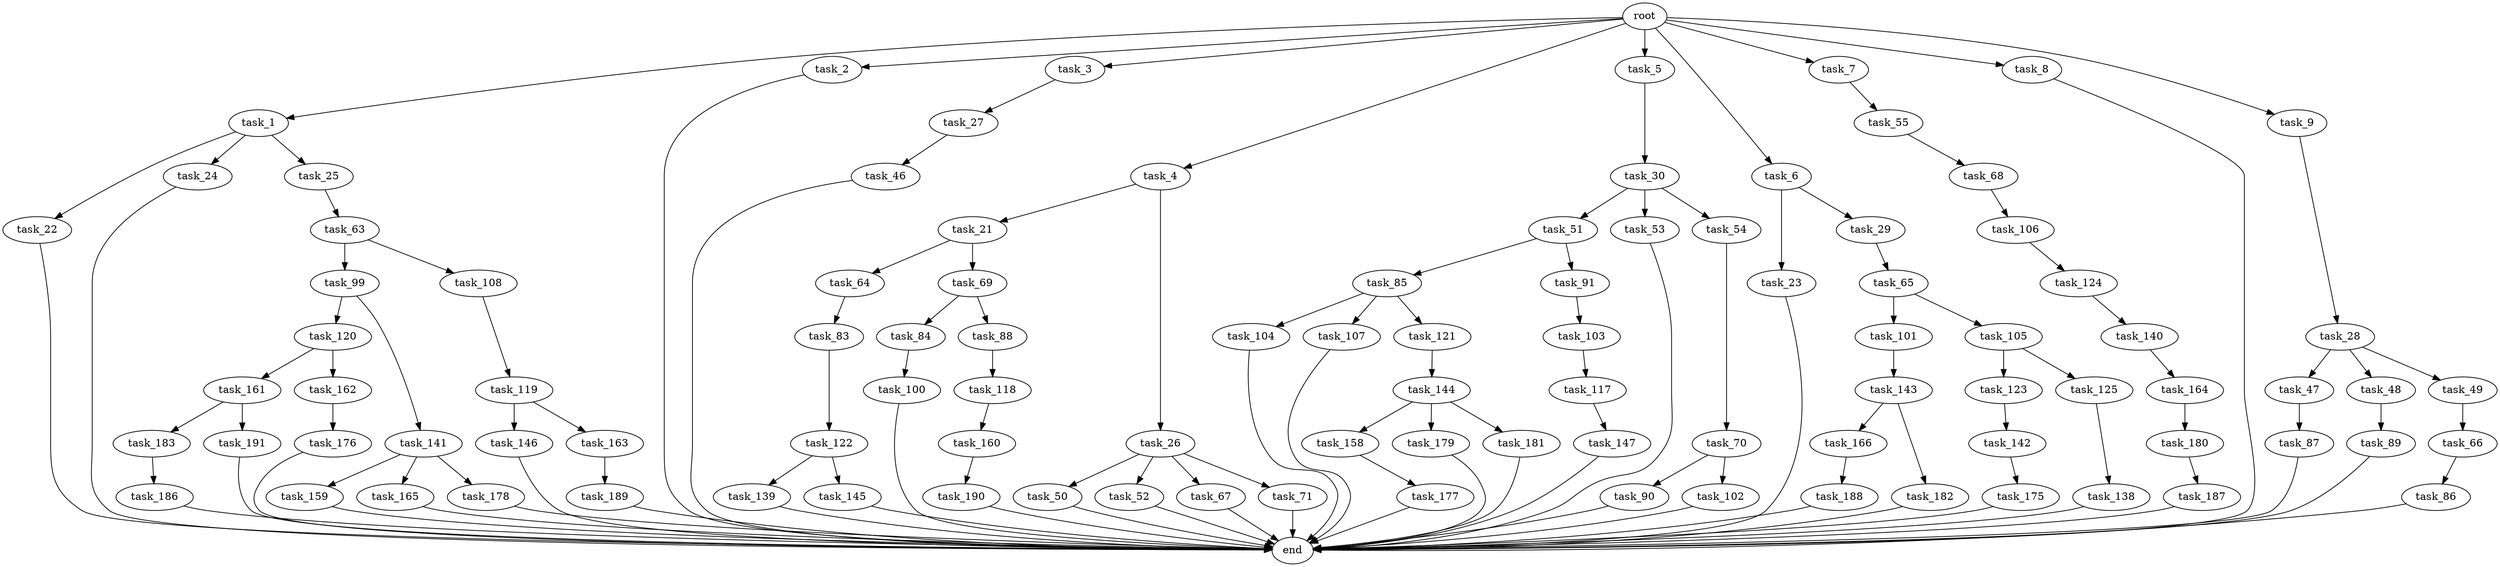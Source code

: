 digraph G {
  root [size="0.000000"];
  task_1 [size="1.024000"];
  task_2 [size="1.024000"];
  task_3 [size="1.024000"];
  task_4 [size="1.024000"];
  task_5 [size="1.024000"];
  task_6 [size="1.024000"];
  task_7 [size="1.024000"];
  task_8 [size="1.024000"];
  task_9 [size="1.024000"];
  task_21 [size="309237645.312000"];
  task_22 [size="420906795.008000"];
  task_23 [size="858993459.200000"];
  task_24 [size="420906795.008000"];
  task_25 [size="420906795.008000"];
  task_26 [size="309237645.312000"];
  task_27 [size="214748364.800000"];
  task_28 [size="137438953.472000"];
  task_29 [size="858993459.200000"];
  task_30 [size="420906795.008000"];
  task_46 [size="77309411.328000"];
  task_47 [size="695784701.952000"];
  task_48 [size="695784701.952000"];
  task_49 [size="695784701.952000"];
  task_50 [size="420906795.008000"];
  task_51 [size="695784701.952000"];
  task_52 [size="420906795.008000"];
  task_53 [size="695784701.952000"];
  task_54 [size="695784701.952000"];
  task_55 [size="77309411.328000"];
  task_63 [size="309237645.312000"];
  task_64 [size="695784701.952000"];
  task_65 [size="309237645.312000"];
  task_66 [size="34359738.368000"];
  task_67 [size="420906795.008000"];
  task_68 [size="77309411.328000"];
  task_69 [size="695784701.952000"];
  task_70 [size="695784701.952000"];
  task_71 [size="420906795.008000"];
  task_83 [size="77309411.328000"];
  task_84 [size="77309411.328000"];
  task_85 [size="77309411.328000"];
  task_86 [size="549755813.888000"];
  task_87 [size="34359738.368000"];
  task_88 [size="77309411.328000"];
  task_89 [size="77309411.328000"];
  task_90 [size="309237645.312000"];
  task_91 [size="77309411.328000"];
  task_99 [size="77309411.328000"];
  task_100 [size="420906795.008000"];
  task_101 [size="309237645.312000"];
  task_102 [size="309237645.312000"];
  task_103 [size="858993459.200000"];
  task_104 [size="309237645.312000"];
  task_105 [size="309237645.312000"];
  task_106 [size="695784701.952000"];
  task_107 [size="309237645.312000"];
  task_108 [size="77309411.328000"];
  task_117 [size="309237645.312000"];
  task_118 [size="214748364.800000"];
  task_119 [size="858993459.200000"];
  task_120 [size="420906795.008000"];
  task_121 [size="309237645.312000"];
  task_122 [size="858993459.200000"];
  task_123 [size="309237645.312000"];
  task_124 [size="309237645.312000"];
  task_125 [size="309237645.312000"];
  task_138 [size="695784701.952000"];
  task_139 [size="214748364.800000"];
  task_140 [size="137438953.472000"];
  task_141 [size="420906795.008000"];
  task_142 [size="137438953.472000"];
  task_143 [size="549755813.888000"];
  task_144 [size="34359738.368000"];
  task_145 [size="214748364.800000"];
  task_146 [size="695784701.952000"];
  task_147 [size="309237645.312000"];
  task_158 [size="420906795.008000"];
  task_159 [size="695784701.952000"];
  task_160 [size="858993459.200000"];
  task_161 [size="549755813.888000"];
  task_162 [size="549755813.888000"];
  task_163 [size="695784701.952000"];
  task_164 [size="77309411.328000"];
  task_165 [size="695784701.952000"];
  task_166 [size="420906795.008000"];
  task_175 [size="549755813.888000"];
  task_176 [size="34359738.368000"];
  task_177 [size="309237645.312000"];
  task_178 [size="695784701.952000"];
  task_179 [size="420906795.008000"];
  task_180 [size="420906795.008000"];
  task_181 [size="420906795.008000"];
  task_182 [size="420906795.008000"];
  task_183 [size="549755813.888000"];
  task_186 [size="420906795.008000"];
  task_187 [size="77309411.328000"];
  task_188 [size="309237645.312000"];
  task_189 [size="695784701.952000"];
  task_190 [size="549755813.888000"];
  task_191 [size="549755813.888000"];
  end [size="0.000000"];

  root -> task_1 [size="1.000000"];
  root -> task_2 [size="1.000000"];
  root -> task_3 [size="1.000000"];
  root -> task_4 [size="1.000000"];
  root -> task_5 [size="1.000000"];
  root -> task_6 [size="1.000000"];
  root -> task_7 [size="1.000000"];
  root -> task_8 [size="1.000000"];
  root -> task_9 [size="1.000000"];
  task_1 -> task_22 [size="411041792.000000"];
  task_1 -> task_24 [size="411041792.000000"];
  task_1 -> task_25 [size="411041792.000000"];
  task_2 -> end [size="1.000000"];
  task_3 -> task_27 [size="209715200.000000"];
  task_4 -> task_21 [size="301989888.000000"];
  task_4 -> task_26 [size="301989888.000000"];
  task_5 -> task_30 [size="411041792.000000"];
  task_6 -> task_23 [size="838860800.000000"];
  task_6 -> task_29 [size="838860800.000000"];
  task_7 -> task_55 [size="75497472.000000"];
  task_8 -> end [size="1.000000"];
  task_9 -> task_28 [size="134217728.000000"];
  task_21 -> task_64 [size="679477248.000000"];
  task_21 -> task_69 [size="679477248.000000"];
  task_22 -> end [size="1.000000"];
  task_23 -> end [size="1.000000"];
  task_24 -> end [size="1.000000"];
  task_25 -> task_63 [size="301989888.000000"];
  task_26 -> task_50 [size="411041792.000000"];
  task_26 -> task_52 [size="411041792.000000"];
  task_26 -> task_67 [size="411041792.000000"];
  task_26 -> task_71 [size="411041792.000000"];
  task_27 -> task_46 [size="75497472.000000"];
  task_28 -> task_47 [size="679477248.000000"];
  task_28 -> task_48 [size="679477248.000000"];
  task_28 -> task_49 [size="679477248.000000"];
  task_29 -> task_65 [size="301989888.000000"];
  task_30 -> task_51 [size="679477248.000000"];
  task_30 -> task_53 [size="679477248.000000"];
  task_30 -> task_54 [size="679477248.000000"];
  task_46 -> end [size="1.000000"];
  task_47 -> task_87 [size="33554432.000000"];
  task_48 -> task_89 [size="75497472.000000"];
  task_49 -> task_66 [size="33554432.000000"];
  task_50 -> end [size="1.000000"];
  task_51 -> task_85 [size="75497472.000000"];
  task_51 -> task_91 [size="75497472.000000"];
  task_52 -> end [size="1.000000"];
  task_53 -> end [size="1.000000"];
  task_54 -> task_70 [size="679477248.000000"];
  task_55 -> task_68 [size="75497472.000000"];
  task_63 -> task_99 [size="75497472.000000"];
  task_63 -> task_108 [size="75497472.000000"];
  task_64 -> task_83 [size="75497472.000000"];
  task_65 -> task_101 [size="301989888.000000"];
  task_65 -> task_105 [size="301989888.000000"];
  task_66 -> task_86 [size="536870912.000000"];
  task_67 -> end [size="1.000000"];
  task_68 -> task_106 [size="679477248.000000"];
  task_69 -> task_84 [size="75497472.000000"];
  task_69 -> task_88 [size="75497472.000000"];
  task_70 -> task_90 [size="301989888.000000"];
  task_70 -> task_102 [size="301989888.000000"];
  task_71 -> end [size="1.000000"];
  task_83 -> task_122 [size="838860800.000000"];
  task_84 -> task_100 [size="411041792.000000"];
  task_85 -> task_104 [size="301989888.000000"];
  task_85 -> task_107 [size="301989888.000000"];
  task_85 -> task_121 [size="301989888.000000"];
  task_86 -> end [size="1.000000"];
  task_87 -> end [size="1.000000"];
  task_88 -> task_118 [size="209715200.000000"];
  task_89 -> end [size="1.000000"];
  task_90 -> end [size="1.000000"];
  task_91 -> task_103 [size="838860800.000000"];
  task_99 -> task_120 [size="411041792.000000"];
  task_99 -> task_141 [size="411041792.000000"];
  task_100 -> end [size="1.000000"];
  task_101 -> task_143 [size="536870912.000000"];
  task_102 -> end [size="1.000000"];
  task_103 -> task_117 [size="301989888.000000"];
  task_104 -> end [size="1.000000"];
  task_105 -> task_123 [size="301989888.000000"];
  task_105 -> task_125 [size="301989888.000000"];
  task_106 -> task_124 [size="301989888.000000"];
  task_107 -> end [size="1.000000"];
  task_108 -> task_119 [size="838860800.000000"];
  task_117 -> task_147 [size="301989888.000000"];
  task_118 -> task_160 [size="838860800.000000"];
  task_119 -> task_146 [size="679477248.000000"];
  task_119 -> task_163 [size="679477248.000000"];
  task_120 -> task_161 [size="536870912.000000"];
  task_120 -> task_162 [size="536870912.000000"];
  task_121 -> task_144 [size="33554432.000000"];
  task_122 -> task_139 [size="209715200.000000"];
  task_122 -> task_145 [size="209715200.000000"];
  task_123 -> task_142 [size="134217728.000000"];
  task_124 -> task_140 [size="134217728.000000"];
  task_125 -> task_138 [size="679477248.000000"];
  task_138 -> end [size="1.000000"];
  task_139 -> end [size="1.000000"];
  task_140 -> task_164 [size="75497472.000000"];
  task_141 -> task_159 [size="679477248.000000"];
  task_141 -> task_165 [size="679477248.000000"];
  task_141 -> task_178 [size="679477248.000000"];
  task_142 -> task_175 [size="536870912.000000"];
  task_143 -> task_166 [size="411041792.000000"];
  task_143 -> task_182 [size="411041792.000000"];
  task_144 -> task_158 [size="411041792.000000"];
  task_144 -> task_179 [size="411041792.000000"];
  task_144 -> task_181 [size="411041792.000000"];
  task_145 -> end [size="1.000000"];
  task_146 -> end [size="1.000000"];
  task_147 -> end [size="1.000000"];
  task_158 -> task_177 [size="301989888.000000"];
  task_159 -> end [size="1.000000"];
  task_160 -> task_190 [size="536870912.000000"];
  task_161 -> task_183 [size="536870912.000000"];
  task_161 -> task_191 [size="536870912.000000"];
  task_162 -> task_176 [size="33554432.000000"];
  task_163 -> task_189 [size="679477248.000000"];
  task_164 -> task_180 [size="411041792.000000"];
  task_165 -> end [size="1.000000"];
  task_166 -> task_188 [size="301989888.000000"];
  task_175 -> end [size="1.000000"];
  task_176 -> end [size="1.000000"];
  task_177 -> end [size="1.000000"];
  task_178 -> end [size="1.000000"];
  task_179 -> end [size="1.000000"];
  task_180 -> task_187 [size="75497472.000000"];
  task_181 -> end [size="1.000000"];
  task_182 -> end [size="1.000000"];
  task_183 -> task_186 [size="411041792.000000"];
  task_186 -> end [size="1.000000"];
  task_187 -> end [size="1.000000"];
  task_188 -> end [size="1.000000"];
  task_189 -> end [size="1.000000"];
  task_190 -> end [size="1.000000"];
  task_191 -> end [size="1.000000"];
}
